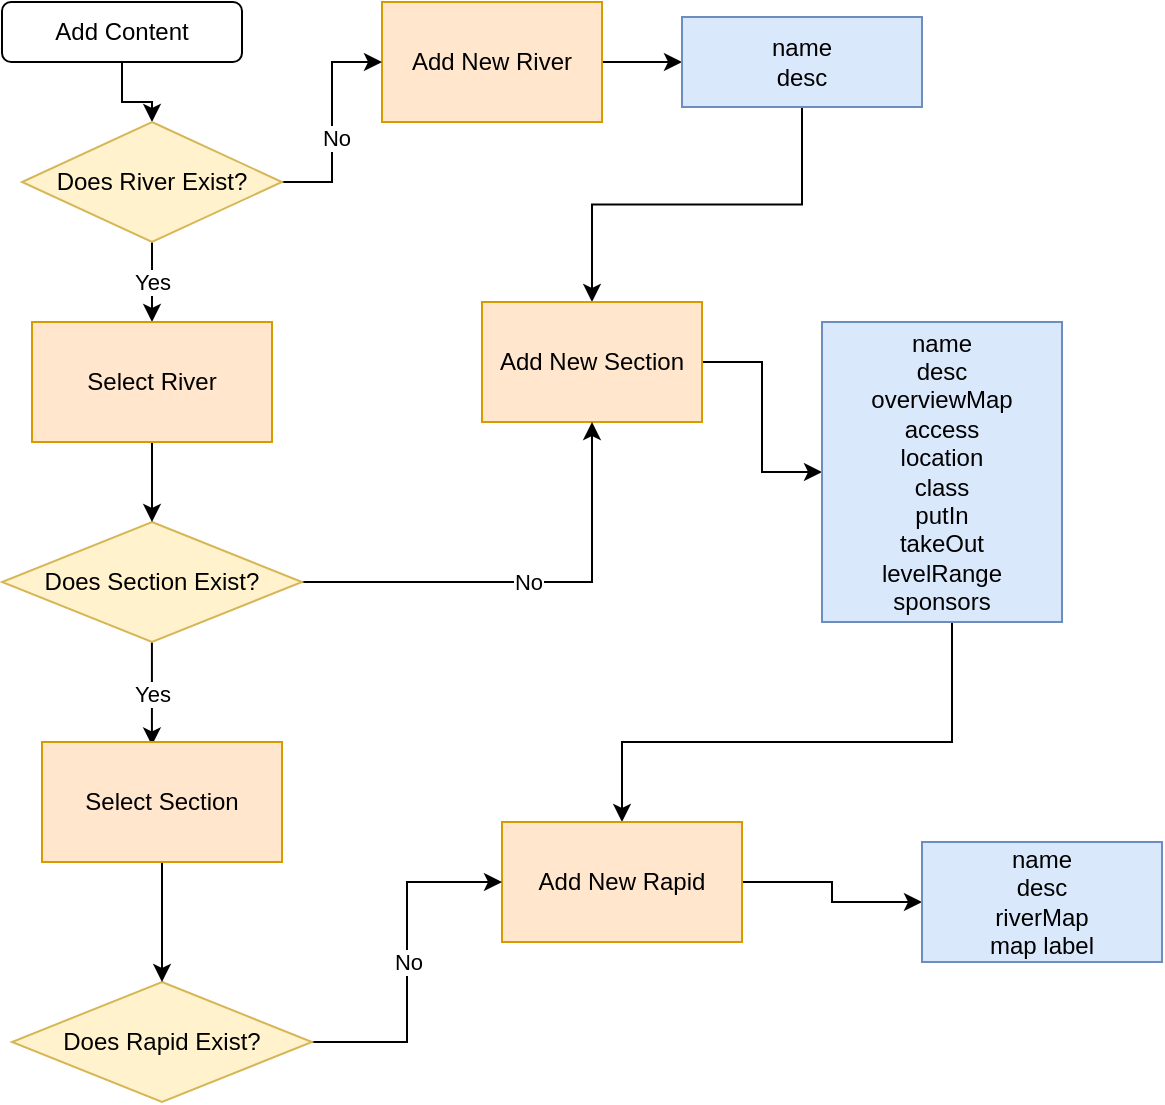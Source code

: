 <mxfile version="13.7.5" type="github">
  <diagram id="ItuifjqRIwDzFbKC9WBl" name="Page-1">
    <mxGraphModel dx="1185" dy="635" grid="1" gridSize="10" guides="1" tooltips="1" connect="1" arrows="1" fold="1" page="1" pageScale="1" pageWidth="850" pageHeight="1100" math="0" shadow="0">
      <root>
        <mxCell id="0" />
        <mxCell id="1" parent="0" />
        <mxCell id="52mvo-1do-57cpNClRD--32" style="edgeStyle=orthogonalEdgeStyle;rounded=0;orthogonalLoop=1;jettySize=auto;html=1;entryX=0.5;entryY=0;entryDx=0;entryDy=0;" edge="1" parent="1" source="52mvo-1do-57cpNClRD--2" target="52mvo-1do-57cpNClRD--22">
          <mxGeometry relative="1" as="geometry" />
        </mxCell>
        <mxCell id="52mvo-1do-57cpNClRD--2" value="Add Content" style="rounded=1;whiteSpace=wrap;html=1;glass=0;" vertex="1" parent="1">
          <mxGeometry x="10" y="10" width="120" height="30" as="geometry" />
        </mxCell>
        <mxCell id="52mvo-1do-57cpNClRD--7" value="" style="edgeStyle=orthogonalEdgeStyle;rounded=0;orthogonalLoop=1;jettySize=auto;html=1;" edge="1" parent="1" source="52mvo-1do-57cpNClRD--3" target="52mvo-1do-57cpNClRD--6">
          <mxGeometry relative="1" as="geometry" />
        </mxCell>
        <mxCell id="52mvo-1do-57cpNClRD--3" value="Add New River" style="rounded=0;whiteSpace=wrap;html=1;shadow=0;fillColor=#ffe6cc;strokeColor=#d79b00;" vertex="1" parent="1">
          <mxGeometry x="200" y="10" width="110" height="60" as="geometry" />
        </mxCell>
        <mxCell id="52mvo-1do-57cpNClRD--34" style="edgeStyle=orthogonalEdgeStyle;rounded=0;orthogonalLoop=1;jettySize=auto;html=1;entryX=0.5;entryY=0;entryDx=0;entryDy=0;" edge="1" parent="1" source="52mvo-1do-57cpNClRD--6" target="52mvo-1do-57cpNClRD--9">
          <mxGeometry relative="1" as="geometry" />
        </mxCell>
        <mxCell id="52mvo-1do-57cpNClRD--6" value="&lt;font style=&quot;font-size: 12px&quot;&gt;name&lt;br&gt;desc&lt;br&gt;&lt;/font&gt;" style="rounded=0;whiteSpace=wrap;html=1;fillColor=#dae8fc;strokeColor=#6c8ebf;" vertex="1" parent="1">
          <mxGeometry x="350" y="17.5" width="120" height="45" as="geometry" />
        </mxCell>
        <mxCell id="52mvo-1do-57cpNClRD--35" style="edgeStyle=orthogonalEdgeStyle;rounded=0;orthogonalLoop=1;jettySize=auto;html=1;entryX=0;entryY=0.5;entryDx=0;entryDy=0;" edge="1" parent="1" source="52mvo-1do-57cpNClRD--9" target="52mvo-1do-57cpNClRD--11">
          <mxGeometry relative="1" as="geometry" />
        </mxCell>
        <mxCell id="52mvo-1do-57cpNClRD--9" value="Add New Section" style="whiteSpace=wrap;html=1;rounded=0;strokeColor=#d79b00;fillColor=#ffe6cc;" vertex="1" parent="1">
          <mxGeometry x="250" y="160" width="110" height="60" as="geometry" />
        </mxCell>
        <mxCell id="52mvo-1do-57cpNClRD--37" style="edgeStyle=orthogonalEdgeStyle;rounded=0;orthogonalLoop=1;jettySize=auto;html=1;entryX=0.5;entryY=0;entryDx=0;entryDy=0;" edge="1" parent="1" source="52mvo-1do-57cpNClRD--11" target="52mvo-1do-57cpNClRD--13">
          <mxGeometry relative="1" as="geometry">
            <Array as="points">
              <mxPoint x="485" y="275" />
              <mxPoint x="485" y="380" />
              <mxPoint x="320" y="380" />
            </Array>
          </mxGeometry>
        </mxCell>
        <mxCell id="52mvo-1do-57cpNClRD--11" value="name&lt;br&gt;desc&lt;br&gt;overviewMap&lt;br&gt;access&lt;br&gt;location&lt;br&gt;class&lt;br&gt;putIn&lt;br&gt;takeOut&lt;br&gt;levelRange&lt;br&gt;sponsors" style="whiteSpace=wrap;html=1;rounded=0;strokeColor=#6c8ebf;fillColor=#dae8fc;" vertex="1" parent="1">
          <mxGeometry x="420" y="170" width="120" height="150" as="geometry" />
        </mxCell>
        <mxCell id="52mvo-1do-57cpNClRD--16" value="" style="edgeStyle=orthogonalEdgeStyle;rounded=0;orthogonalLoop=1;jettySize=auto;html=1;" edge="1" parent="1" source="52mvo-1do-57cpNClRD--13" target="52mvo-1do-57cpNClRD--15">
          <mxGeometry relative="1" as="geometry" />
        </mxCell>
        <mxCell id="52mvo-1do-57cpNClRD--13" value="Add New Rapid" style="whiteSpace=wrap;html=1;rounded=0;strokeColor=#d79b00;fillColor=#ffe6cc;" vertex="1" parent="1">
          <mxGeometry x="260" y="420" width="120" height="60" as="geometry" />
        </mxCell>
        <mxCell id="52mvo-1do-57cpNClRD--15" value="name&lt;br&gt;desc&lt;br&gt;riverMap&lt;br&gt;map label" style="whiteSpace=wrap;html=1;rounded=0;strokeColor=#6c8ebf;fillColor=#dae8fc;" vertex="1" parent="1">
          <mxGeometry x="470" y="430" width="120" height="60" as="geometry" />
        </mxCell>
        <mxCell id="52mvo-1do-57cpNClRD--24" style="edgeStyle=orthogonalEdgeStyle;rounded=0;orthogonalLoop=1;jettySize=auto;html=1;" edge="1" parent="1" source="52mvo-1do-57cpNClRD--22" target="52mvo-1do-57cpNClRD--3">
          <mxGeometry relative="1" as="geometry" />
        </mxCell>
        <mxCell id="52mvo-1do-57cpNClRD--25" value="No" style="edgeLabel;html=1;align=center;verticalAlign=middle;resizable=0;points=[];" vertex="1" connectable="0" parent="52mvo-1do-57cpNClRD--24">
          <mxGeometry x="-0.146" y="-2" relative="1" as="geometry">
            <mxPoint as="offset" />
          </mxGeometry>
        </mxCell>
        <mxCell id="52mvo-1do-57cpNClRD--42" value="Yes" style="edgeStyle=orthogonalEdgeStyle;rounded=0;orthogonalLoop=1;jettySize=auto;html=1;entryX=0.5;entryY=0;entryDx=0;entryDy=0;" edge="1" parent="1" source="52mvo-1do-57cpNClRD--22" target="52mvo-1do-57cpNClRD--41">
          <mxGeometry relative="1" as="geometry" />
        </mxCell>
        <mxCell id="52mvo-1do-57cpNClRD--22" value="Does River Exist?" style="rhombus;whiteSpace=wrap;html=1;rounded=0;shadow=0;glass=0;fillColor=#fff2cc;strokeColor=#d6b656;" vertex="1" parent="1">
          <mxGeometry x="20" y="70" width="130" height="60" as="geometry" />
        </mxCell>
        <mxCell id="52mvo-1do-57cpNClRD--33" value="No" style="edgeStyle=orthogonalEdgeStyle;rounded=0;orthogonalLoop=1;jettySize=auto;html=1;" edge="1" parent="1" source="52mvo-1do-57cpNClRD--27" target="52mvo-1do-57cpNClRD--9">
          <mxGeometry relative="1" as="geometry" />
        </mxCell>
        <mxCell id="52mvo-1do-57cpNClRD--45" value="Yes" style="edgeStyle=orthogonalEdgeStyle;rounded=0;orthogonalLoop=1;jettySize=auto;html=1;entryX=0.458;entryY=0.028;entryDx=0;entryDy=0;entryPerimeter=0;" edge="1" parent="1" source="52mvo-1do-57cpNClRD--27" target="52mvo-1do-57cpNClRD--44">
          <mxGeometry relative="1" as="geometry" />
        </mxCell>
        <mxCell id="52mvo-1do-57cpNClRD--27" value="Does Section Exist?" style="rhombus;whiteSpace=wrap;html=1;rounded=0;shadow=0;glass=0;fillColor=#fff2cc;strokeColor=#d6b656;" vertex="1" parent="1">
          <mxGeometry x="10" y="270" width="150" height="60" as="geometry" />
        </mxCell>
        <mxCell id="52mvo-1do-57cpNClRD--40" value="No" style="edgeStyle=orthogonalEdgeStyle;rounded=0;orthogonalLoop=1;jettySize=auto;html=1;entryX=0;entryY=0.5;entryDx=0;entryDy=0;" edge="1" parent="1" source="52mvo-1do-57cpNClRD--30" target="52mvo-1do-57cpNClRD--13">
          <mxGeometry relative="1" as="geometry" />
        </mxCell>
        <mxCell id="52mvo-1do-57cpNClRD--30" value="Does Rapid Exist?" style="rhombus;whiteSpace=wrap;html=1;rounded=0;shadow=0;glass=0;fillColor=#fff2cc;strokeColor=#d6b656;" vertex="1" parent="1">
          <mxGeometry x="15" y="500" width="150" height="60" as="geometry" />
        </mxCell>
        <mxCell id="52mvo-1do-57cpNClRD--43" style="edgeStyle=orthogonalEdgeStyle;rounded=0;orthogonalLoop=1;jettySize=auto;html=1;entryX=0.5;entryY=0;entryDx=0;entryDy=0;" edge="1" parent="1" source="52mvo-1do-57cpNClRD--41" target="52mvo-1do-57cpNClRD--27">
          <mxGeometry relative="1" as="geometry" />
        </mxCell>
        <mxCell id="52mvo-1do-57cpNClRD--41" value="Select River" style="rounded=0;whiteSpace=wrap;html=1;shadow=0;glass=0;fillColor=#ffe6cc;strokeColor=#d79b00;" vertex="1" parent="1">
          <mxGeometry x="25" y="170" width="120" height="60" as="geometry" />
        </mxCell>
        <mxCell id="52mvo-1do-57cpNClRD--46" style="edgeStyle=orthogonalEdgeStyle;rounded=0;orthogonalLoop=1;jettySize=auto;html=1;entryX=0.5;entryY=0;entryDx=0;entryDy=0;" edge="1" parent="1" source="52mvo-1do-57cpNClRD--44" target="52mvo-1do-57cpNClRD--30">
          <mxGeometry relative="1" as="geometry" />
        </mxCell>
        <mxCell id="52mvo-1do-57cpNClRD--44" value="Select Section" style="rounded=0;whiteSpace=wrap;html=1;shadow=0;glass=0;fillColor=#ffe6cc;strokeColor=#d79b00;" vertex="1" parent="1">
          <mxGeometry x="30" y="380" width="120" height="60" as="geometry" />
        </mxCell>
      </root>
    </mxGraphModel>
  </diagram>
</mxfile>
